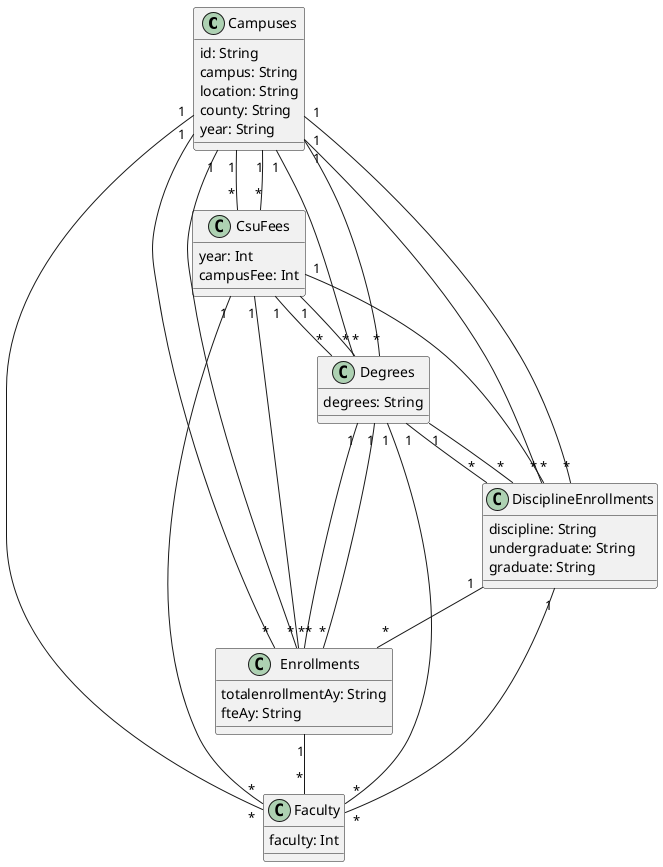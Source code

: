 @startuml "Csu1"


class Campuses{
  id: String
  campus: String
  location: String
  county: String
  year: String
}

class CsuFees{
  year: Int
  campusFee: Int
}

class Degrees{
  degrees: String
}

class DisciplineEnrollments{
  discipline: String
  undergraduate: String
  graduate: String
}

class Enrollments{
  totalenrollmentAy: String
  fteAy: String
}

class Faculty{
  faculty: Int
}



Campuses "1" -- "*" CsuFees

Campuses "1" -- "*" DisciplineEnrollments

Campuses "1" -- "*" Faculty

Campuses "1" -- "*" Enrollments

Campuses "1" -- "*" Degrees

Campuses "1" -- "*" Enrollments

Campuses "1" -- "*" CsuFees

Campuses "1" -- "*" DisciplineEnrollments

Campuses "1" -- "*" Degrees

CsuFees "1" -- "*" DisciplineEnrollments

CsuFees "1" -- "*" Faculty

CsuFees "1" -- "*" Enrollments

CsuFees "1" -- "*" Degrees

CsuFees "1" -- "*" Degrees

Degrees "1" -- "*" DisciplineEnrollments

Degrees "1" -- "*" Faculty

Degrees "1" -- "*" Enrollments

Degrees "1" -- "*" DisciplineEnrollments

Degrees "1" -- "*" Enrollments

DisciplineEnrollments "1" -- "*" Faculty

DisciplineEnrollments "1" -- "*" Enrollments

Enrollments "1" -- "*" Faculty


@enduml